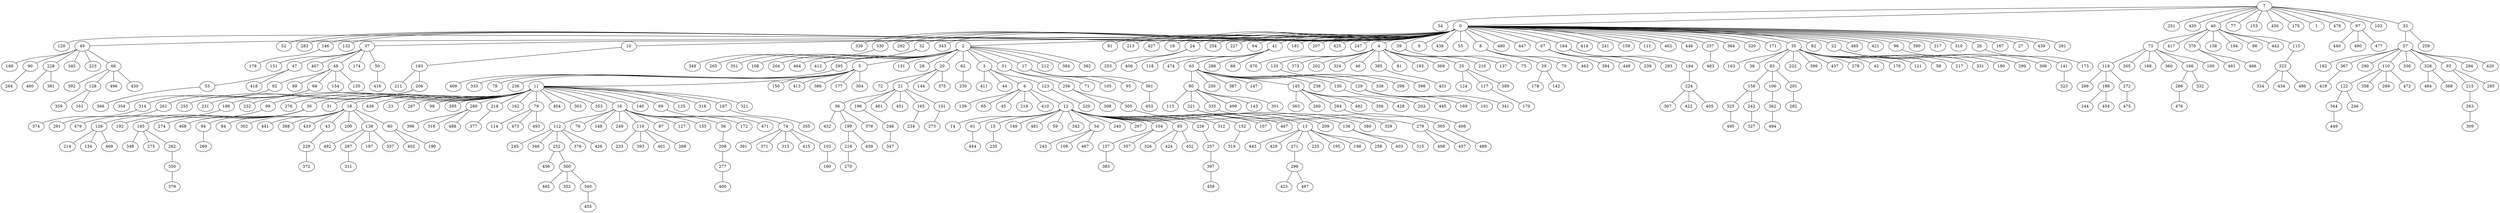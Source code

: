 graph G {
"456";
"392";
"14";
"391";
"163";
"377";
"182";
"120";
"264";
"74";
"245";
"49";
"440";
"73";
"52";
"54";
"173";
"84";
"112";
"189";
"108";
"186";
"0";
"232";
"296";
"449";
"492";
"255";
"458";
"495";
"80";
"283";
"128";
"146";
"214";
"325";
"423";
"61";
"445";
"132";
"348";
"37";
"139";
"10";
"491";
"151";
"354";
"53";
"251";
"366";
"411";
"311";
"76";
"417";
"65";
"476";
"339";
"435";
"263";
"300";
"38";
"192";
"363";
"99";
"276";
"30";
"333";
"47";
"31";
"18";
"286";
"204";
"169";
"396";
"293";
"260";
"359";
"330";
"322";
"15";
"365";
"292";
"355";
"465";
"32";
"371";
"436";
"407";
"443";
"233";
"243";
"429";
"244";
"119";
"418";
"464";
"343";
"302";
"114";
"346";
"148";
"185";
"412";
"248";
"2";
"295";
"205";
"113";
"91";
"234";
"23";
"393";
"105";
"284";
"265";
"370";
"309";
"5";
"92";
"149";
"266";
"40";
"256";
"250";
"352";
"131";
"45";
"78";
"242";
"213";
"89";
"427";
"221";
"77";
"168";
"126";
"482";
"432";
"274";
"473";
"252";
"156";
"90";
"48";
"367";
"297";
"249";
"483";
"19";
"24";
"468";
"98";
"254";
"257";
"83";
"313";
"277";
"109";
"467";
"227";
"236";
"271";
"64";
"270";
"307";
"41";
"160";
"181";
"72";
"153";
"174";
"387";
"395";
"122";
"280";
"470";
"207";
"134";
"383";
"275";
"218";
"402";
"403";
"133";
"481";
"253";
"216";
"50";
"147";
"372";
"59";
"188";
"75";
"496";
"342";
"373";
"145";
"425";
"323";
"460";
"362";
"247";
"162";
"161";
"21";
"4";
"431";
"29";
"441";
"158";
"28";
"450";
"11";
"329";
"344";
"401";
"39";
"175";
"191";
"287";
"208";
"57";
"341";
"469";
"1";
"334";
"106";
"116";
"20";
"422";
"238";
"326";
"94";
"34";
"230";
"222";
"199";
"220";
"356";
"79";
"279";
"7";
"202";
"400";
"290";
"404";
"324";
"225";
"62";
"118";
"479";
"87";
"240";
"259";
"9";
"438";
"335";
"303";
"272";
"144";
"55";
"8";
"347";
"475";
"399";
"394";
"269";
"267";
"180";
"416";
"130";
"314";
"376";
"104";
"474";
"478";
"219";
"215";
"3";
"110";
"285";
"358";
"228";
"374";
"353";
"235";
"124";
"178";
"453";
"46";
"195";
"127";
"434";
"71";
"498";
"480";
"351";
"155";
"16";
"51";
"447";
"444";
"315";
"360";
"68";
"410";
"424";
"141";
"398";
"97";
"17";
"268";
"67";
"385";
"231";
"197";
"211";
"212";
"437";
"81";
"349";
"415";
"194";
"426";
"164";
"56";
"278";
"224";
"183";
"172";
"336";
"170";
"166";
"201";
"471";
"193";
"375";
"229";
"379";
"85";
"484";
"198";
"102";
"103";
"414";
"140";
"42";
"378";
"408";
"388";
"95";
"433";
"157";
"384";
"176";
"36";
"69";
"369";
"241";
"159";
"121";
"43";
"327";
"63";
"368";
"316";
"33";
"200";
"466";
"226";
"455";
"125";
"312";
"111";
"380";
"196";
"462";
"405";
"117";
"446";
"206";
"129";
"152";
"337";
"397";
"150";
"361";
"58";
"308";
"86";
"448";
"319";
"70";
"237";
"107";
"490";
"413";
"386";
"487";
"493";
"289";
"291";
"328";
"364";
"203";
"13";
"318";
"288";
"88";
"261";
"381";
"320";
"100";
"171";
"44";
"35";
"82";
"454";
"442";
"138";
"22";
"299";
"461";
"489";
"409";
"217";
"184";
"494";
"258";
"239";
"357";
"452";
"345";
"177";
"428";
"486";
"209";
"485";
"304";
"421";
"154";
"338";
"96";
"340";
"390";
"317";
"389";
"382";
"331";
"499";
"310";
"142";
"6";
"25";
"60";
"143";
"406";
"451";
"187";
"93";
"273";
"223";
"123";
"26";
"294";
"115";
"167";
"210";
"306";
"165";
"497";
"27";
"301";
"246";
"332";
"419";
"179";
"66";
"137";
"350";
"305";
"472";
"101";
"321";
"459";
"477";
"190";
"420";
"463";
"12";
"439";
"488";
"457";
"282";
"135";
"430";
"136";
"298";
"281";
"262";
    "18" -- "84";
    "35" -- "217";
    "40" -- "194";
    "129" -- "445";
    "0" -- "167";
    "252" -- "456";
    "0" -- "52";
    "11" -- "318";
    "11" -- "125";
    "29" -- "178";
    "0" -- "120";
    "296" -- "497";
    "256" -- "308";
    "43" -- "229";
    "35" -- "437";
    "80" -- "113";
    "5" -- "150";
    "12" -- "107";
    "129" -- "169";
    "7" -- "103";
    "136" -- "315";
    "110" -- "358";
    "11" -- "23";
    "21" -- "36";
    "25" -- "117";
    "3" -- "6";
    "73" -- "119";
    "365" -- "489";
    "166" -- "286";
    "7" -- "251";
    "7" -- "54";
    "252" -- "300";
    "12" -- "226";
    "33" -- "57";
    "36" -- "199";
    "287" -- "311";
    "63" -- "129";
    "12" -- "312";
    "262" -- "350";
    "0" -- "8";
    "35" -- "58";
    "224" -- "307";
    "138" -- "337";
    "13" -- "225";
    "0" -- "427";
    "83" -- "201";
    "11" -- "232";
    "16" -- "172";
    "300" -- "340";
    "17" -- "95";
    "48" -- "135";
    "41" -- "288";
    "41" -- "118";
    "187" -- "355";
    "40" -- "115";
    "0" -- "10";
    "12" -- "481";
    "277" -- "400";
    "11" -- "321";
    "40" -- "370";
    "0" -- "146";
    "237" -- "483";
    "18" -- "200";
    "74" -- "391";
    "34" -- "467";
    "74" -- "415";
    "138" -- "197";
    "12" -- "487";
    "20" -- "375";
    "322" -- "334";
    "0" -- "64";
    "221" -- "329";
    "126" -- "469";
    "122" -- "246";
    "0" -- "4";
    "0" -- "91";
    "11" -- "303";
    "47" -- "53";
    "66" -- "392";
    "101" -- "273";
    "63" -- "238";
    "60" -- "402";
    "0" -- "283";
    "0" -- "292";
    "49" -- "223";
    "85" -- "326";
    "2" -- "20";
    "83" -- "156";
    "344" -- "449";
    "18" -- "302";
    "0" -- "485";
    "63" -- "250";
    "48" -- "92";
    "83" -- "106";
    "25" -- "389";
    "0" -- "364";
    "67" -- "448";
    "96" -- "141";
    "30" -- "274";
    "16" -- "471";
    "49" -- "66";
    "2" -- "204";
    "199" -- "459";
    "37" -- "50";
    "115" -- "322";
    "0" -- "446";
    "11" -- "436";
    "145" -- "260";
    "8" -- "463";
    "11" -- "297";
    "296" -- "423";
    "0" -- "213";
    "63" -- "338";
    "18" -- "433";
    "2" -- "131";
    "119" -- "272";
    "206" -- "231";
    "122" -- "344";
    "228" -- "460";
    "126" -- "214";
    "97" -- "440";
    "2" -- "212";
    "16" -- "127";
    "18" -- "138";
    "48" -- "154";
    "123" -- "220";
    "57" -- "182";
    "185" -- "275";
    "35" -- "331";
    "0" -- "310";
    "16" -- "249";
    "0" -- "281";
    "73" -- "168";
    "5" -- "333";
    "248" -- "347";
    "79" -- "493";
    "16" -- "76";
    "35" -- "163";
    "112" -- "245";
    "279" -- "498";
    "164" -- "293";
    "63" -- "130";
    "196" -- "248";
    "12" -- "240";
    "56" -- "208";
    "40" -- "86";
    "145" -- "356";
    "229" -- "372";
    "0" -- "9";
    "4" -- "369";
    "3" -- "44";
    "99" -- "126";
    "314" -- "374";
    "51" -- "256";
    "5" -- "78";
    "138" -- "287";
    "4" -- "193";
    "208" -- "277";
    "0" -- "317";
    "49" -- "228";
    "37" -- "151";
    "300" -- "352";
    "5" -- "413";
    "322" -- "434";
    "2" -- "28";
    "116" -- "233";
    "85" -- "424";
    "112" -- "346";
    "35" -- "222";
    "6" -- "65";
    "93" -- "285";
    "80" -- "143";
    "0" -- "439";
    "16" -- "148";
    "12" -- "85";
    "2" -- "17";
    "11" -- "18";
    "20" -- "144";
    "57" -- "328";
    "66" -- "496";
    "6" -- "219";
    "11" -- "98";
    "5" -- "304";
    "4" -- "210";
    "0" -- "207";
    "0" -- "111";
    "37" -- "174";
    "119" -- "188";
    "185" -- "262";
    "16" -- "87";
    "0" -- "39";
    "188" -- "244";
    "21" -- "165";
    "183" -- "211";
    "156" -- "242";
    "164" -- "184";
    "62" -- "230";
    "0" -- "22";
    "2" -- "464";
    "32" -- "265";
    "13" -- "443";
    "216" -- "270";
    "73" -- "205";
    "49" -- "345";
    "0" -- "241";
    "80" -- "335";
    "141" -- "323";
    "11" -- "162";
    "97" -- "477";
    "13" -- "198";
    "5" -- "177";
    "272" -- "475";
    "322" -- "486";
    "18" -- "43";
    "4" -- "137";
    "21" -- "196";
    "0" -- "421";
    "295" -- "409";
    "271" -- "296";
    "12" -- "14";
    "7" -- "1";
    "11" -- "16";
    "26" -- "173";
    "0" -- "339";
    "92" -- "354";
    "12" -- "209";
    "136" -- "403";
    "224" -- "422";
    "2" -- "412";
    "0" -- "132";
    "2" -- "108";
    "370" -- "491";
    "5" -- "11";
    "11" -- "140";
    "2" -- "382";
    "0" -- "447";
    "104" -- "357";
    "110" -- "122";
    "0" -- "55";
    "12" -- "15";
    "57" -- "110";
    "18" -- "388";
    "7" -- "175";
    "280" -- "396";
    "13" -- "258";
    "0" -- "37";
    "328" -- "484";
    "0" -- "32";
    "218" -- "377";
    "18" -- "441";
    "145" -- "482";
    "3" -- "411";
    "6" -- "45";
    "11" -- "353";
    "41" -- "88";
    "4" -- "324";
    "183" -- "206";
    "15" -- "235";
    "280" -- "488";
    "201" -- "282";
    "12" -- "267";
    "63" -- "147";
    "11" -- "218";
    "73" -- "100";
    "186" -- "479";
    "0" -- "159";
    "13" -- "271";
    "221" -- "279";
    "63" -- "145";
    "66" -- "128";
    "30" -- "468";
    "37" -- "47";
    "20" -- "72";
    "0" -- "2";
    "133" -- "398";
    "4" -- "373";
    "61" -- "444";
    "279" -- "457";
    "50" -- "416";
    "21" -- "461";
    "228" -- "381";
    "74" -- "102";
    "305" -- "380";
    "60" -- "190";
    "0" -- "171";
    "2" -- "295";
    "2" -- "51";
    "40" -- "158";
    "116" -- "393";
    "112" -- "252";
    "102" -- "160";
    "12" -- "104";
    "35" -- "42";
    "85" -- "452";
    "199" -- "216";
    "63" -- "80";
    "57" -- "336";
    "328" -- "368";
    "4" -- "81";
    "257" -- "397";
    "57" -- "290";
    "80" -- "301";
    "0" -- "414";
    "36" -- "378";
    "74" -- "313";
    "17" -- "105";
    "11" -- "280";
    "57" -- "93";
    "41" -- "474";
    "286" -- "476";
    "165" -- "234";
    "22" -- "299";
    "7" -- "435";
    "146" -- "179";
    "7" -- "0";
    "22" -- "306";
    "12" -- "149";
    "5" -- "386";
    "35" -- "38";
    "0" -- "343";
    "16" -- "112";
    "11" -- "30";
    "24" -- "406";
    "7" -- "33";
    "7" -- "77";
    "12" -- "13";
    "119" -- "266";
    "361" -- "453";
    "20" -- "21";
    "0" -- "227";
    "4" -- "470";
    "57" -- "367";
    "30" -- "185";
    "16" -- "116";
    "145" -- "363";
    "11" -- "69";
    "8" -- "29";
    "21" -- "101";
    "152" -- "319";
    "8" -- "70";
    "138" -- "492";
    "112" -- "376";
    "48" -- "89";
    "0" -- "49";
    "184" -- "224";
    "94" -- "269";
    "32" -- "351";
    "128" -- "161";
    "5" -- "236";
    "34" -- "243";
    "73" -- "166";
    "47" -- "418";
    "7" -- "40";
    "145" -- "284";
    "284" -- "408";
    "63" -- "298";
    "35" -- "176";
    "6" -- "139";
    "36" -- "432";
    "4" -- "133";
    "73" -- "360";
    "57" -- "294";
    "40" -- "73";
    "0" -- "330";
    "110" -- "289";
    "6" -- "12";
    "12" -- "59";
    "7" -- "478";
    "116" -- "268";
    "0" -- "438";
    "0" -- "320";
    "206" -- "255";
    "21" -- "451";
    "0" -- "164";
    "7" -- "450";
    "263" -- "309";
    "35" -- "399";
    "80" -- "221";
    "41" -- "63";
    "40" -- "417";
    "2" -- "5";
    "106" -- "362";
    "116" -- "401";
    "69" -- "74";
    "0" -- "181";
    "16" -- "56";
    "104" -- "157";
    "226" -- "257";
    "242" -- "327";
    "68" -- "261";
    "33" -- "259";
    "17" -- "361";
    "97" -- "490";
    "39" -- "75";
    "330" -- "349";
    "6" -- "410";
    "11" -- "276";
    "385" -- "431";
    "362" -- "494";
    "12" -- "342";
    "110" -- "472";
    "79" -- "473";
    "30" -- "94";
    "335" -- "365";
    "128" -- "359";
    "0" -- "254";
    "0" -- "24";
    "49" -- "90";
    "90" -- "264";
    "11" -- "186";
    "130" -- "203";
    "188" -- "454";
    "0" -- "390";
    "68" -- "314";
    "13" -- "429";
    "370" -- "466";
    "4" -- "385";
    "40" -- "442";
    "4" -- "202";
    "0" -- "41";
    "66" -- "430";
    "67" -- "239";
    "16" -- "155";
    "67" -- "394";
    "0" -- "237";
    "63" -- "387";
    "300" -- "465";
    "3" -- "123";
    "74" -- "371";
    "126" -- "134";
    "57" -- "420";
    "224" -- "405";
    "166" -- "332";
    "0" -- "35";
    "34" -- "109";
    "10" -- "183";
    "93" -- "215";
    "0" -- "19";
    "49" -- "189";
    "13" -- "195";
    "117" -- "170";
    "0" -- "425";
    "35" -- "121";
    "48" -- "68";
    "0" -- "462";
    "11" -- "99";
    "4" -- "46";
    "35" -- "83";
    "145" -- "428";
    "215" -- "263";
    "185" -- "348";
    "2" -- "3";
    "7" -- "97";
    "280" -- "316";
    "4" -- "25";
    "397" -- "458";
    "0" -- "480";
    "51" -- "71";
    "25" -- "124";
    "53" -- "366";
    "29" -- "142";
    "11" -- "187";
    "24" -- "253";
    "0" -- "96";
    "157" -- "383";
    "7" -- "153";
    "129" -- "191";
    "325" -- "495";
    "11" -- "31";
    "367" -- "419";
    "18" -- "60";
    "11" -- "79";
    "30" -- "192";
    "2" -- "384";
    "0" -- "247";
    "79" -- "114";
    "340" -- "455";
    "261" -- "291";
    "0" -- "67";
    "12" -- "136";
    "350" -- "379";
    "2" -- "62";
    "11" -- "404";
    "0" -- "82";
    "22" -- "180";
    "156" -- "325";
    "112" -- "426";
    "0" -- "27";
    "256" -- "305";
    "0" -- "26";
    "37" -- "48";
    "12" -- "61";
    "80" -- "499";
    "129" -- "341";
    "12" -- "34";
    "11" -- "395";
    "37" -- "407";
    "12" -- "152";
    "35" -- "278";
}

